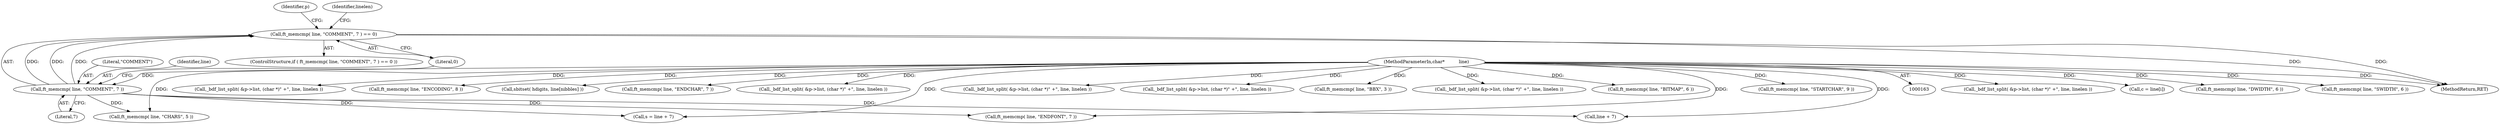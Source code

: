 digraph "0_savannah_07bdb6e289c7954e2a533039dc93c1c136099d2d@API" {
"1000205" [label="(Call,ft_memcmp( line, \"COMMENT\", 7 ) == 0)"];
"1000206" [label="(Call,ft_memcmp( line, \"COMMENT\", 7 ))"];
"1000164" [label="(MethodParameterIn,char*          line)"];
"1000261" [label="(Call,_bdf_list_split( &p->list, (char *)\" +\", line, linelen ))"];
"1000881" [label="(Call,c = line[i])"];
"1001057" [label="(Call,ft_memcmp( line, \"DWIDTH\", 6 ))"];
"1000243" [label="(Identifier,p)"];
"1000213" [label="(Identifier,linelen)"];
"1001004" [label="(Call,ft_memcmp( line, \"SWIDTH\", 6 ))"];
"1001020" [label="(Call,_bdf_list_split( &p->list, (char *)\" +\", line, linelen ))"];
"1000478" [label="(Call,ft_memcmp( line, \"ENCODING\", 8 ))"];
"1000975" [label="(Call,sbitset( hdigits, line[nibbles] ))"];
"1000210" [label="(Literal,0)"];
"1000357" [label="(Call,ft_memcmp( line, \"ENDCHAR\", 7 ))"];
"1000410" [label="(Call,_bdf_list_split( &p->list, (char *)\" +\", line, linelen ))"];
"1000217" [label="(Call,line + 7)"];
"1000206" [label="(Call,ft_memcmp( line, \"COMMENT\", 7 ))"];
"1000209" [label="(Literal,7)"];
"1000498" [label="(Call,_bdf_list_split( &p->list, (char *)\" +\", line, linelen ))"];
"1001073" [label="(Call,_bdf_list_split( &p->list, (char *)\" +\", line, linelen ))"];
"1001138" [label="(Call,ft_memcmp( line, \"BBX\", 3 ))"];
"1001154" [label="(Call,_bdf_list_split( &p->list, (char *)\" +\", line, linelen ))"];
"1001453" [label="(Call,ft_memcmp( line, \"BITMAP\", 6 ))"];
"1000398" [label="(Call,ft_memcmp( line, \"STARTCHAR\", 9 ))"];
"1000164" [label="(MethodParameterIn,char*          line)"];
"1000215" [label="(Call,s = line + 7)"];
"1000331" [label="(Call,ft_memcmp( line, \"ENDFONT\", 7 ))"];
"1000205" [label="(Call,ft_memcmp( line, \"COMMENT\", 7 ) == 0)"];
"1001568" [label="(MethodReturn,RET)"];
"1000208" [label="(Literal,\"COMMENT\")"];
"1000207" [label="(Identifier,line)"];
"1000204" [label="(ControlStructure,if ( ft_memcmp( line, \"COMMENT\", 7 ) == 0 ))"];
"1000249" [label="(Call,ft_memcmp( line, \"CHARS\", 5 ))"];
"1000205" -> "1000204"  [label="AST: "];
"1000205" -> "1000210"  [label="CFG: "];
"1000206" -> "1000205"  [label="AST: "];
"1000210" -> "1000205"  [label="AST: "];
"1000213" -> "1000205"  [label="CFG: "];
"1000243" -> "1000205"  [label="CFG: "];
"1000205" -> "1001568"  [label="DDG: "];
"1000205" -> "1001568"  [label="DDG: "];
"1000206" -> "1000205"  [label="DDG: "];
"1000206" -> "1000205"  [label="DDG: "];
"1000206" -> "1000205"  [label="DDG: "];
"1000206" -> "1000209"  [label="CFG: "];
"1000207" -> "1000206"  [label="AST: "];
"1000208" -> "1000206"  [label="AST: "];
"1000209" -> "1000206"  [label="AST: "];
"1000210" -> "1000206"  [label="CFG: "];
"1000164" -> "1000206"  [label="DDG: "];
"1000206" -> "1000215"  [label="DDG: "];
"1000206" -> "1000217"  [label="DDG: "];
"1000206" -> "1000249"  [label="DDG: "];
"1000206" -> "1000331"  [label="DDG: "];
"1000164" -> "1000163"  [label="AST: "];
"1000164" -> "1001568"  [label="DDG: "];
"1000164" -> "1000215"  [label="DDG: "];
"1000164" -> "1000217"  [label="DDG: "];
"1000164" -> "1000249"  [label="DDG: "];
"1000164" -> "1000261"  [label="DDG: "];
"1000164" -> "1000331"  [label="DDG: "];
"1000164" -> "1000357"  [label="DDG: "];
"1000164" -> "1000398"  [label="DDG: "];
"1000164" -> "1000410"  [label="DDG: "];
"1000164" -> "1000478"  [label="DDG: "];
"1000164" -> "1000498"  [label="DDG: "];
"1000164" -> "1000881"  [label="DDG: "];
"1000164" -> "1000975"  [label="DDG: "];
"1000164" -> "1001004"  [label="DDG: "];
"1000164" -> "1001020"  [label="DDG: "];
"1000164" -> "1001057"  [label="DDG: "];
"1000164" -> "1001073"  [label="DDG: "];
"1000164" -> "1001138"  [label="DDG: "];
"1000164" -> "1001154"  [label="DDG: "];
"1000164" -> "1001453"  [label="DDG: "];
}
